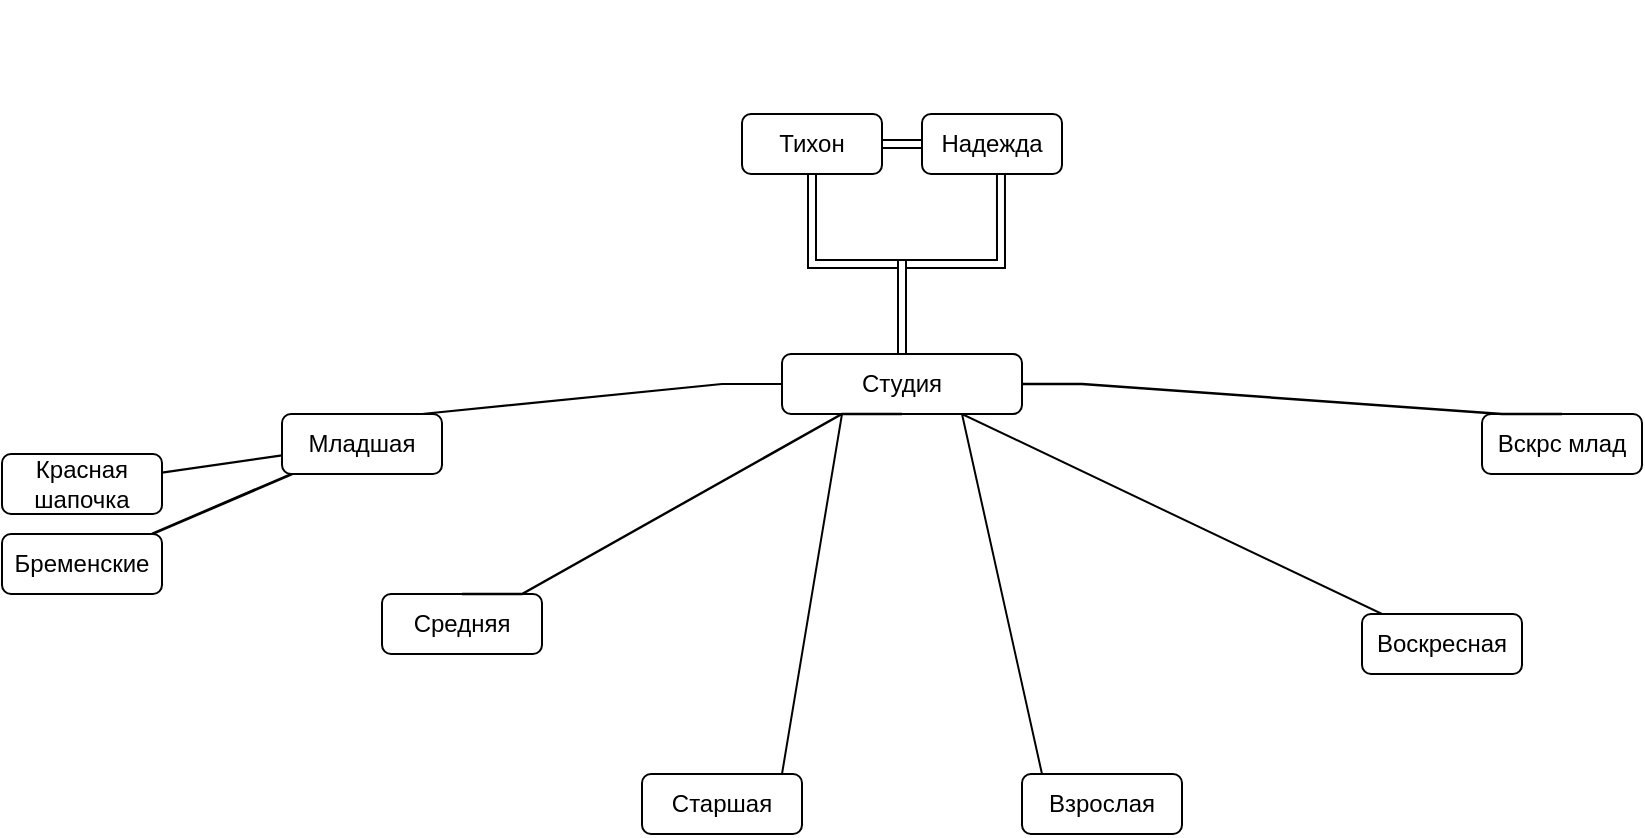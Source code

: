 <mxfile version="20.8.11" type="github">
  <diagram id="prtHgNgQTEPvFCAcTncT" name="Page-1">
    <mxGraphModel dx="2299" dy="948" grid="1" gridSize="10" guides="1" tooltips="1" connect="1" arrows="1" fold="1" page="1" pageScale="1" pageWidth="827" pageHeight="1169" math="0" shadow="0">
      <root>
        <mxCell id="0" />
        <mxCell id="1" parent="0" />
        <mxCell id="TxlRRwCLX0UzaZm9wFE4-3" value="" style="edgeStyle=orthogonalEdgeStyle;rounded=0;orthogonalLoop=1;jettySize=auto;html=1;shape=link;" edge="1" parent="1" source="TxlRRwCLX0UzaZm9wFE4-1" target="TxlRRwCLX0UzaZm9wFE4-2">
          <mxGeometry relative="1" as="geometry" />
        </mxCell>
        <mxCell id="TxlRRwCLX0UzaZm9wFE4-1" value="Тихон" style="rounded=1;whiteSpace=wrap;html=1;" vertex="1" parent="1">
          <mxGeometry x="320" y="210" width="70" height="30" as="geometry" />
        </mxCell>
        <mxCell id="TxlRRwCLX0UzaZm9wFE4-2" value="Надежда" style="rounded=1;whiteSpace=wrap;html=1;" vertex="1" parent="1">
          <mxGeometry x="410" y="210" width="70" height="30" as="geometry" />
        </mxCell>
        <mxCell id="TxlRRwCLX0UzaZm9wFE4-4" value="" style="endArrow=none;html=1;rounded=0;shape=link;entryX=0.5;entryY=0;entryDx=0;entryDy=0;exitX=0.5;exitY=1;exitDx=0;exitDy=0;edgeStyle=orthogonalEdgeStyle;" edge="1" parent="1" source="TxlRRwCLX0UzaZm9wFE4-1" target="TxlRRwCLX0UzaZm9wFE4-6">
          <mxGeometry width="50" height="50" relative="1" as="geometry">
            <mxPoint x="370" y="280" as="sourcePoint" />
            <mxPoint x="330" y="220" as="targetPoint" />
          </mxGeometry>
        </mxCell>
        <mxCell id="TxlRRwCLX0UzaZm9wFE4-5" value="" style="endArrow=none;html=1;rounded=0;shape=link;strokeColor=none;width=74.865;" edge="1" parent="1">
          <mxGeometry width="50" height="50" relative="1" as="geometry">
            <mxPoint x="330" y="230" as="sourcePoint" />
            <mxPoint x="380" y="180" as="targetPoint" />
          </mxGeometry>
        </mxCell>
        <mxCell id="TxlRRwCLX0UzaZm9wFE4-6" value="Студия" style="rounded=1;whiteSpace=wrap;html=1;" vertex="1" parent="1">
          <mxGeometry x="340" y="330" width="120" height="30" as="geometry" />
        </mxCell>
        <mxCell id="TxlRRwCLX0UzaZm9wFE4-7" value="" style="html=1;entryX=0.564;entryY=1.008;entryDx=0;entryDy=0;entryPerimeter=0;exitX=0.5;exitY=0;exitDx=0;exitDy=0;strokeColor=default;rounded=0;edgeStyle=orthogonalEdgeStyle;elbow=vertical;shape=link;" edge="1" parent="1" source="TxlRRwCLX0UzaZm9wFE4-6" target="TxlRRwCLX0UzaZm9wFE4-2">
          <mxGeometry width="100" relative="1" as="geometry">
            <mxPoint x="300" y="270" as="sourcePoint" />
            <mxPoint x="400" y="270" as="targetPoint" />
          </mxGeometry>
        </mxCell>
        <mxCell id="TxlRRwCLX0UzaZm9wFE4-28" value="" style="shape=link;rounded=0;orthogonalLoop=1;jettySize=auto;html=1;strokeColor=default;elbow=vertical;width=-0.103;" edge="1" parent="1" source="TxlRRwCLX0UzaZm9wFE4-8" target="TxlRRwCLX0UzaZm9wFE4-27">
          <mxGeometry relative="1" as="geometry" />
        </mxCell>
        <mxCell id="TxlRRwCLX0UzaZm9wFE4-29" value="" style="shape=link;rounded=0;orthogonalLoop=1;jettySize=auto;html=1;strokeColor=default;elbow=vertical;width=0.435;" edge="1" parent="1" source="TxlRRwCLX0UzaZm9wFE4-8" target="TxlRRwCLX0UzaZm9wFE4-24">
          <mxGeometry relative="1" as="geometry" />
        </mxCell>
        <mxCell id="TxlRRwCLX0UzaZm9wFE4-8" value="Младшая" style="rounded=1;whiteSpace=wrap;html=1;fontFamily=Helvetica;fontSize=12;fontColor=default;align=center;strokeColor=default;fillColor=default;" vertex="1" parent="1">
          <mxGeometry x="90" y="360" width="80" height="30" as="geometry" />
        </mxCell>
        <mxCell id="TxlRRwCLX0UzaZm9wFE4-9" value="Средняя" style="rounded=1;whiteSpace=wrap;html=1;" vertex="1" parent="1">
          <mxGeometry x="140" y="450" width="80" height="30" as="geometry" />
        </mxCell>
        <mxCell id="TxlRRwCLX0UzaZm9wFE4-10" value="Старшая" style="rounded=1;whiteSpace=wrap;html=1;" vertex="1" parent="1">
          <mxGeometry x="270" y="540" width="80" height="30" as="geometry" />
        </mxCell>
        <mxCell id="TxlRRwCLX0UzaZm9wFE4-11" value="Взрослая" style="rounded=1;whiteSpace=wrap;html=1;" vertex="1" parent="1">
          <mxGeometry x="460" y="540" width="80" height="30" as="geometry" />
        </mxCell>
        <mxCell id="TxlRRwCLX0UzaZm9wFE4-12" value="Воскресная" style="rounded=1;whiteSpace=wrap;html=1;" vertex="1" parent="1">
          <mxGeometry x="630" y="460" width="80" height="30" as="geometry" />
        </mxCell>
        <mxCell id="TxlRRwCLX0UzaZm9wFE4-13" value="Вскрс млад" style="rounded=1;whiteSpace=wrap;html=1;" vertex="1" parent="1">
          <mxGeometry x="690" y="360" width="80" height="30" as="geometry" />
        </mxCell>
        <mxCell id="TxlRRwCLX0UzaZm9wFE4-14" value="" style="endArrow=none;html=1;rounded=0;strokeColor=default;shape=link;elbow=vertical;exitX=0.5;exitY=0;exitDx=0;exitDy=0;edgeStyle=entityRelationEdgeStyle;width=-0.103;entryX=0;entryY=0.5;entryDx=0;entryDy=0;" edge="1" parent="1" source="TxlRRwCLX0UzaZm9wFE4-8" target="TxlRRwCLX0UzaZm9wFE4-6">
          <mxGeometry width="50" height="50" relative="1" as="geometry">
            <mxPoint x="390" y="410" as="sourcePoint" />
            <mxPoint x="330" y="350" as="targetPoint" />
          </mxGeometry>
        </mxCell>
        <mxCell id="TxlRRwCLX0UzaZm9wFE4-15" value="" style="endArrow=none;html=1;rounded=0;strokeColor=default;shape=link;elbow=vertical;exitX=0.5;exitY=0;exitDx=0;exitDy=0;edgeStyle=entityRelationEdgeStyle;entryX=0.5;entryY=1;entryDx=0;entryDy=0;width=0.204;" edge="1" parent="1" source="TxlRRwCLX0UzaZm9wFE4-9" target="TxlRRwCLX0UzaZm9wFE4-6">
          <mxGeometry width="50" height="50" relative="1" as="geometry">
            <mxPoint x="160" y="390" as="sourcePoint" />
            <mxPoint x="410" y="370" as="targetPoint" />
          </mxGeometry>
        </mxCell>
        <mxCell id="TxlRRwCLX0UzaZm9wFE4-16" value="" style="endArrow=none;html=1;rounded=0;strokeColor=default;shape=link;elbow=vertical;exitX=0.5;exitY=0;exitDx=0;exitDy=0;edgeStyle=entityRelationEdgeStyle;entryX=0.5;entryY=1;entryDx=0;entryDy=0;width=0;" edge="1" parent="1" source="TxlRRwCLX0UzaZm9wFE4-10" target="TxlRRwCLX0UzaZm9wFE4-6">
          <mxGeometry width="50" height="50" relative="1" as="geometry">
            <mxPoint x="260" y="390" as="sourcePoint" />
            <mxPoint x="410" y="370" as="targetPoint" />
          </mxGeometry>
        </mxCell>
        <mxCell id="TxlRRwCLX0UzaZm9wFE4-17" value="" style="endArrow=none;html=1;rounded=0;strokeColor=default;shape=link;elbow=vertical;exitX=0.5;exitY=0;exitDx=0;exitDy=0;edgeStyle=entityRelationEdgeStyle;entryX=0.5;entryY=1;entryDx=0;entryDy=0;width=0;" edge="1" parent="1" source="TxlRRwCLX0UzaZm9wFE4-11" target="TxlRRwCLX0UzaZm9wFE4-6">
          <mxGeometry width="50" height="50" relative="1" as="geometry">
            <mxPoint x="360" y="390" as="sourcePoint" />
            <mxPoint x="410" y="370" as="targetPoint" />
          </mxGeometry>
        </mxCell>
        <mxCell id="TxlRRwCLX0UzaZm9wFE4-18" value="" style="endArrow=none;html=1;rounded=0;strokeColor=default;shape=link;elbow=vertical;edgeStyle=entityRelationEdgeStyle;entryX=0.5;entryY=1;entryDx=0;entryDy=0;exitX=0.5;exitY=0;exitDx=0;exitDy=0;width=0;" edge="1" parent="1" source="TxlRRwCLX0UzaZm9wFE4-12" target="TxlRRwCLX0UzaZm9wFE4-6">
          <mxGeometry width="50" height="50" relative="1" as="geometry">
            <mxPoint x="460" y="390" as="sourcePoint" />
            <mxPoint x="410" y="370" as="targetPoint" />
          </mxGeometry>
        </mxCell>
        <mxCell id="TxlRRwCLX0UzaZm9wFE4-19" value="" style="endArrow=none;html=1;rounded=0;strokeColor=default;shape=link;elbow=vertical;edgeStyle=entityRelationEdgeStyle;exitX=0.5;exitY=0;exitDx=0;exitDy=0;width=-0.204;" edge="1" parent="1" source="TxlRRwCLX0UzaZm9wFE4-13" target="TxlRRwCLX0UzaZm9wFE4-6">
          <mxGeometry width="50" height="50" relative="1" as="geometry">
            <mxPoint x="560" y="390" as="sourcePoint" />
            <mxPoint x="410" y="370" as="targetPoint" />
          </mxGeometry>
        </mxCell>
        <mxCell id="TxlRRwCLX0UzaZm9wFE4-24" value="Бременские" style="rounded=1;whiteSpace=wrap;html=1;fontFamily=Helvetica;fontSize=12;fontColor=default;align=center;strokeColor=default;fillColor=default;" vertex="1" parent="1">
          <mxGeometry x="-50" y="420" width="80" height="30" as="geometry" />
        </mxCell>
        <mxCell id="TxlRRwCLX0UzaZm9wFE4-27" value="Красная шапочка" style="rounded=1;whiteSpace=wrap;html=1;fontFamily=Helvetica;fontSize=12;fontColor=default;align=center;strokeColor=default;fillColor=default;" vertex="1" parent="1">
          <mxGeometry x="-50" y="380" width="80" height="30" as="geometry" />
        </mxCell>
      </root>
    </mxGraphModel>
  </diagram>
</mxfile>

